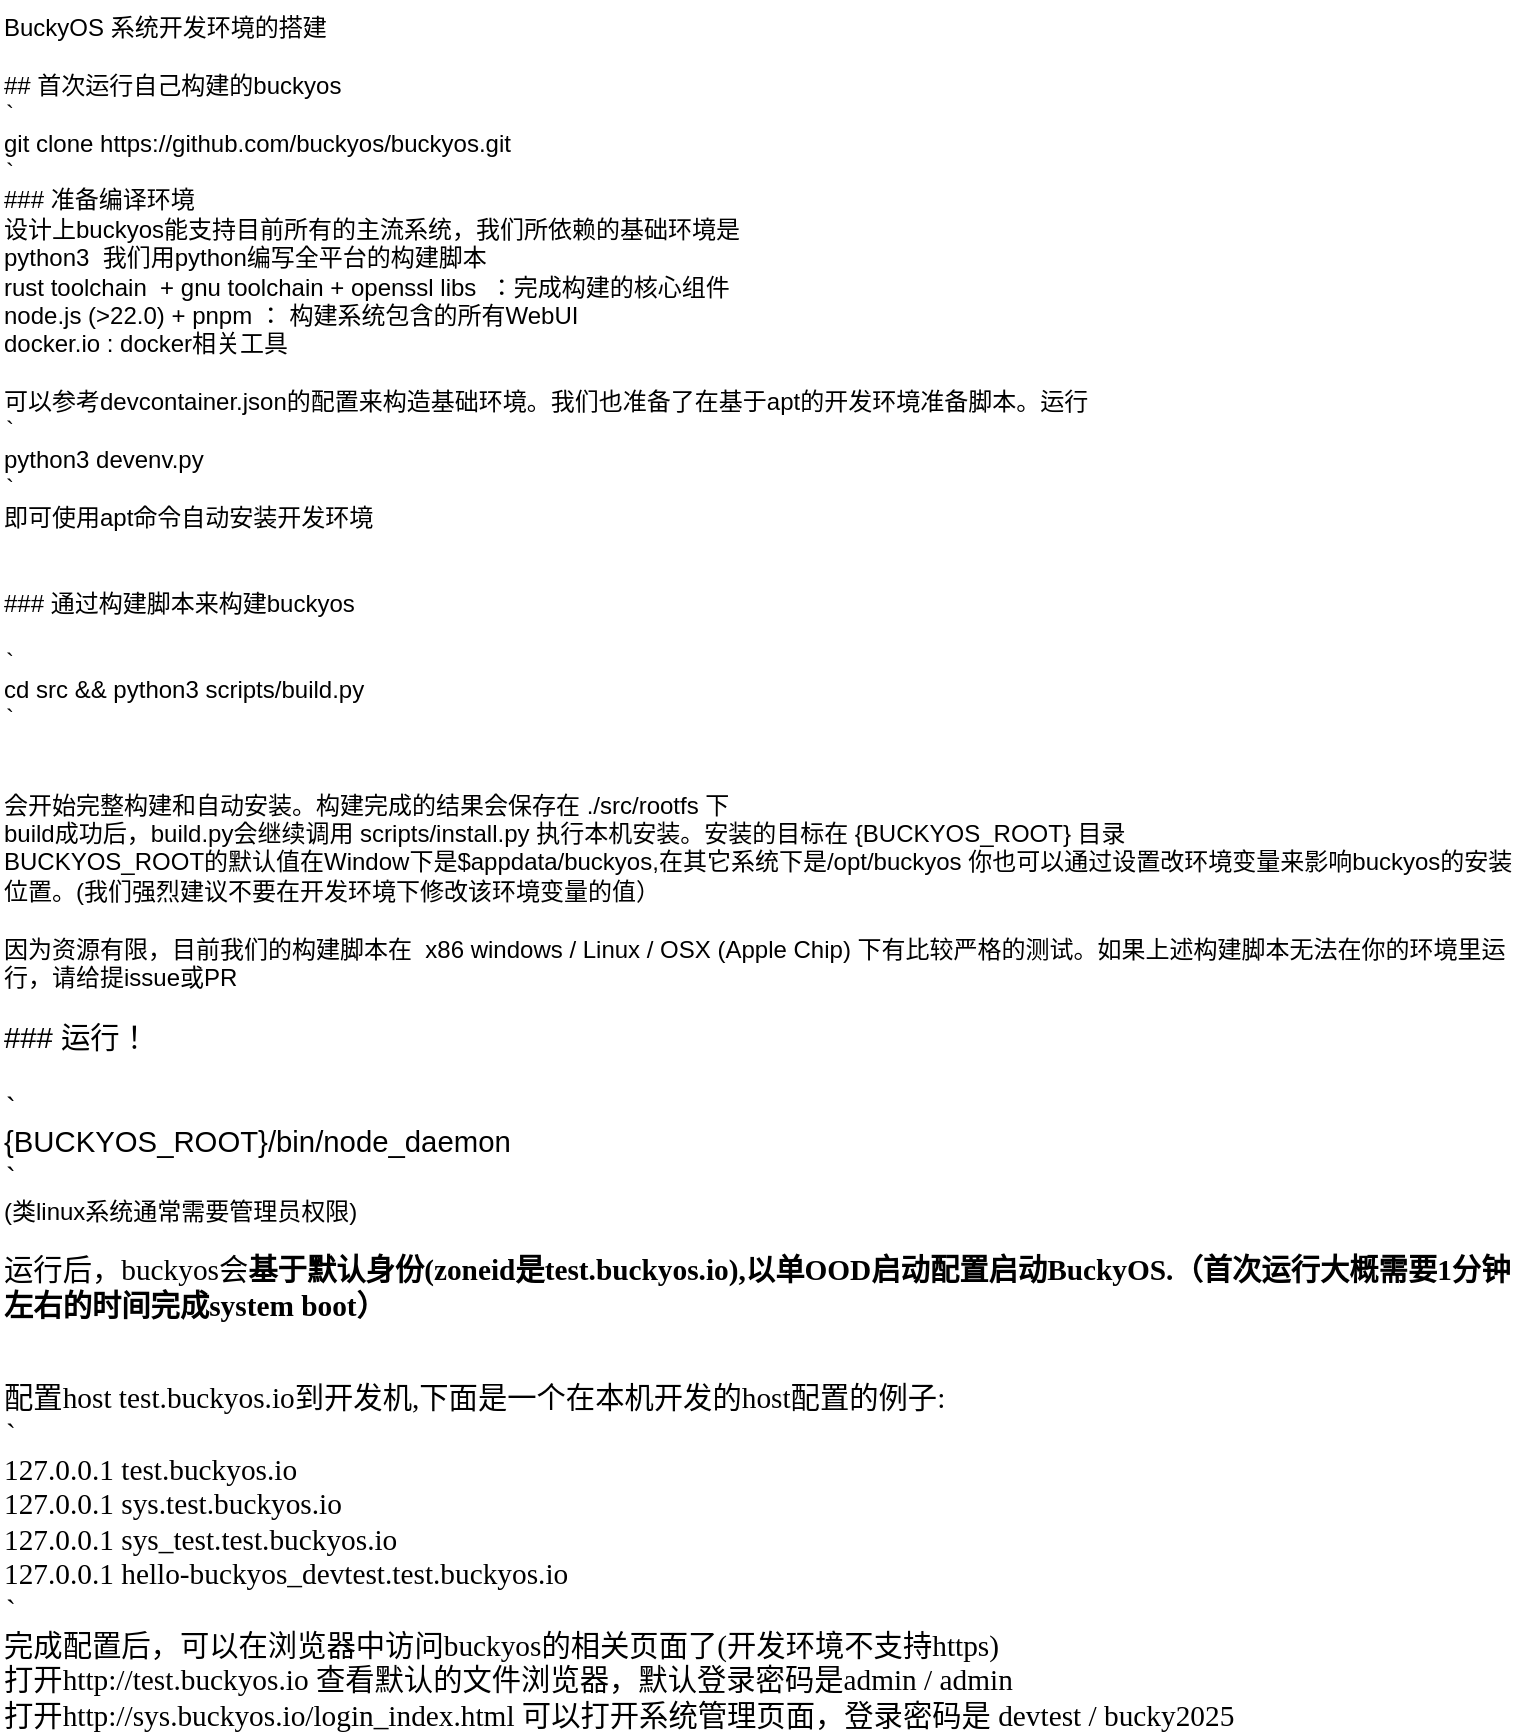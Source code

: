 <mxfile pages="2">
    <diagram name="Page1" id="_c5SOJppO-HaUyLpSSM0">
        <mxGraphModel dx="1085" dy="566" grid="1" gridSize="10" guides="1" tooltips="1" connect="1" arrows="1" fold="1" page="1" pageScale="1" pageWidth="827" pageHeight="1169" math="0" shadow="0">
            <root>
                <mxCell id="0"/>
                <mxCell id="1" parent="0"/>
                <mxCell id="LefCr4P122YXjQ4VZgSH-2" value="BuckyOS 系统开发环境的搭建&lt;div&gt;&lt;br&gt;&lt;/div&gt;&lt;div&gt;## 首次运行自己构建的buckyos&lt;/div&gt;&lt;div&gt;```&lt;/div&gt;&lt;div&gt;git clone https://github.com/buckyos/buckyos.git&lt;/div&gt;&lt;div&gt;```&lt;/div&gt;&lt;div&gt;### 准备编译环境&lt;/div&gt;&lt;div&gt;设计上buckyos能支持目前所有的主流系统，我们所依赖的基础环境是&lt;/div&gt;&lt;div&gt;python3&amp;nbsp; 我们用python编写全平台的构建脚本&lt;/div&gt;&lt;div&gt;rust toolchain&amp;nbsp; +&amp;nbsp;&lt;span style=&quot;background-color: transparent; color: light-dark(rgb(0, 0, 0), rgb(255, 255, 255));&quot;&gt;gnu toolchain +&amp;nbsp;&lt;/span&gt;&lt;span style=&quot;background-color: transparent; color: light-dark(rgb(0, 0, 0), rgb(255, 255, 255));&quot;&gt;openssl libs&amp;nbsp; ：完成构建的核心组件&lt;/span&gt;&lt;/div&gt;&lt;div&gt;node.js (&amp;gt;22.0) +&amp;nbsp;&lt;span style=&quot;background-color: transparent; color: light-dark(rgb(0, 0, 0), rgb(255, 255, 255));&quot;&gt;pnpm ： 构建系统包含的所有WebUI&lt;/span&gt;&lt;/div&gt;&lt;div&gt;docker.io : docker相关工具&lt;/div&gt;&lt;div&gt;&lt;br&gt;&lt;/div&gt;&lt;div&gt;可以参考devcontainer.json的配置来构造基础环境。我们也准备了在基于apt的开发环境准备脚本。运行&lt;/div&gt;&lt;div&gt;```&lt;/div&gt;&lt;div&gt;python3 devenv.py&amp;nbsp;&lt;/div&gt;&lt;div&gt;```&lt;/div&gt;&lt;div&gt;即可使用apt命令自动安装开发环境&lt;/div&gt;&lt;div&gt;&lt;br&gt;&lt;/div&gt;&lt;div&gt;&lt;br&gt;&lt;/div&gt;&lt;div&gt;### 通过构建脚本来构建buckyos&lt;/div&gt;&lt;div&gt;&lt;br&gt;&lt;/div&gt;&lt;div&gt;```&lt;/div&gt;&lt;div&gt;cd src &amp;amp;&amp;amp; python3 scripts/build.py&amp;nbsp;&lt;/div&gt;&lt;div&gt;```&lt;/div&gt;&lt;div&gt;&lt;br&gt;&lt;/div&gt;&lt;div&gt;&lt;br&gt;&lt;/div&gt;&lt;div&gt;会开始完整构建和自动安装。构建完成的结果会保存在 ./src/rootfs 下&lt;/div&gt;&lt;div&gt;build成功后，build.py会继续调用 scripts/install.py 执行本机安装。安装的目标在 {BUCKYOS_ROOT} 目录&lt;/div&gt;&lt;div&gt;BUCKYOS_ROOT的默认值在Window下是$appdata/buckyos,在其它系统下是/opt/buckyos 你也可以通过设置改环境变量来影响buckyos的安装位置。(我们强烈建议不要在开发环境下修改该环境变量的值）&lt;/div&gt;&lt;div&gt;&lt;br&gt;&lt;/div&gt;&lt;div&gt;因为资源有限，目前我们的构建脚本在&amp;nbsp; x86 windows / Linux / OSX (Apple Chip) 下有比较严格的测试。如果上述构建脚本无法在你的环境里运行，请给提issue或PR&lt;/div&gt;&lt;div&gt;&lt;br&gt;&lt;/div&gt;&lt;div&gt;&lt;p style=&quot;margin:0in;font-size:11.0pt&quot;&gt;### 运行！&lt;/p&gt;&lt;p style=&quot;margin:0in;font-size:11.0pt&quot;&gt;&lt;br&gt;&lt;/p&gt;&lt;p style=&quot;margin:0in;font-size:11.0pt&quot;&gt;```&lt;/p&gt;&lt;p style=&quot;margin:0in;font-size:11.0pt&quot;&gt;{BUCKYOS_ROOT}/bin/node_daemon&lt;/p&gt;&lt;p style=&quot;margin:0in;font-size:11.0pt&quot;&gt;```&lt;/p&gt;(类linux系统通常需要管理员权限)&lt;/div&gt;&lt;div&gt;&lt;br&gt;&lt;p style=&quot;margin:0in;font-family:&amp;quot;Microsoft YaHei&amp;quot;;font-size:11.0pt&quot;&gt;&lt;span lang=&quot;zh-CN&quot; style=&quot;&quot;&gt;运行后，buckyos会&lt;/span&gt;&lt;span lang=&quot;zh-CN&quot; style=&quot;font-weight:bold&quot;&gt;基于默认身份(zoneid&lt;/span&gt;&lt;b style=&quot;background-color: transparent; color: light-dark(rgb(0, 0, 0), rgb(255, 255, 255));&quot;&gt;是test.buckyos.io)&lt;/b&gt;&lt;span style=&quot;font-size: 11pt; background-color: transparent; color: light-dark(rgb(0, 0, 0), rgb(255, 255, 255)); font-weight: bold;&quot; lang=&quot;en-US&quot;&gt;,&lt;/span&gt;&lt;span style=&quot;font-size: 11pt; background-color: transparent; color: light-dark(rgb(0, 0, 0), rgb(255, 255, 255)); font-weight: bold;&quot; lang=&quot;zh-CN&quot;&gt;以单&lt;/span&gt;&lt;span style=&quot;font-size: 11pt; background-color: transparent; color: light-dark(rgb(0, 0, 0), rgb(255, 255, 255)); font-weight: bold;&quot; lang=&quot;en-US&quot;&gt;OOD&lt;/span&gt;&lt;span style=&quot;font-size: 11pt; background-color: transparent; color: light-dark(rgb(0, 0, 0), rgb(255, 255, 255)); font-weight: bold;&quot; lang=&quot;zh-CN&quot;&gt;启动配置启动BuckyOS.（首次运行大概需要1分钟左右的时间完成system boot）&lt;/span&gt;&lt;/p&gt;&lt;p style=&quot;margin:0in;margin-left:.375in;font-family:&amp;quot;Microsoft YaHei&amp;quot;;&lt;br/&gt;font-size:11.0pt&quot;&gt;&lt;br&gt;&lt;/p&gt;&lt;br&gt;&lt;p style=&quot;margin:0in;font-family:&amp;quot;Microsoft YaHei&amp;quot;;font-size:11.0pt&quot;&gt;&lt;span lang=&quot;zh-CN&quot;&gt;配置&lt;/span&gt;&lt;span lang=&quot;en-US&quot;&gt;host test.buckyos.io&lt;/span&gt;&lt;span lang=&quot;zh-CN&quot;&gt;到开发机,下面是一个在本机开发的host配置的例子:&lt;/span&gt;&lt;/p&gt;&lt;p style=&quot;margin:0in;font-family:&amp;quot;Microsoft YaHei&amp;quot;;font-size:11.0pt&quot;&gt;```&lt;/p&gt;&lt;p style=&quot;margin: 0in;&quot;&gt;&lt;font face=&quot;Microsoft YaHei&quot;&gt;&lt;span style=&quot;font-size: 14.667px;&quot;&gt;127.0.0.1 test.buckyos.io&lt;/span&gt;&lt;/font&gt;&lt;/p&gt;&lt;p style=&quot;margin: 0in;&quot;&gt;&lt;font face=&quot;Microsoft YaHei&quot;&gt;&lt;span style=&quot;font-size: 14.667px;&quot;&gt;127.0.0.1 sys.test.buckyos.io&lt;/span&gt;&lt;/font&gt;&lt;/p&gt;&lt;p style=&quot;margin: 0in;&quot;&gt;&lt;font face=&quot;Microsoft YaHei&quot;&gt;&lt;span style=&quot;font-size: 14.667px;&quot;&gt;127.0.0.1 sys_test.test.buckyos.io&lt;/span&gt;&lt;/font&gt;&lt;/p&gt;&lt;p style=&quot;margin: 0in;&quot;&gt;&lt;font face=&quot;Microsoft YaHei&quot;&gt;&lt;span style=&quot;font-size: 14.667px;&quot;&gt;127.0.0.1 hello-buckyos_devtest.test.buckyos.io&lt;/span&gt;&lt;/font&gt;&lt;/p&gt;&lt;p style=&quot;margin:0in;font-family:&amp;quot;Microsoft YaHei&amp;quot;;font-size:11.0pt&quot;&gt;```&lt;/p&gt;&lt;p style=&quot;margin:0in;font-family:&amp;quot;Microsoft YaHei&amp;quot;;font-size:11.0pt&quot;&gt;完成配置后，&lt;span style=&quot;font-size: 11pt; background-color: transparent; color: light-dark(rgb(0, 0, 0), rgb(255, 255, 255));&quot; lang=&quot;zh-CN&quot;&gt;可以在浏览器中访问buckyos的相关页面了(开发环境不支持https)&lt;/span&gt;&lt;/p&gt;&lt;p style=&quot;margin:0in;font-family:&amp;quot;Microsoft YaHei&amp;quot;;font-size:11.0pt&quot;&gt;&lt;span style=&quot;font-size: 11pt; background-color: transparent; color: light-dark(rgb(0, 0, 0), rgb(255, 255, 255));&quot; lang=&quot;zh-CN&quot;&gt;打开http://&lt;/span&gt;&lt;span style=&quot;font-size: 11pt; background-color: transparent; color: light-dark(rgb(0, 0, 0), rgb(255, 255, 255));&quot; lang=&quot;en-US&quot;&gt;test.buckyos.io 查看默认的文件浏览器，默认登录密码是admin / admin&lt;/span&gt;&lt;/p&gt;&lt;p style=&quot;margin:0in;font-family:&amp;quot;Microsoft YaHei&amp;quot;;font-size:11.0pt&quot;&gt;打开http://sys.buckyos.io/login_index.html 可以打开系统管理页面，登录密码是 devtest / bucky2025&lt;/p&gt;&lt;/div&gt;" style="text;html=1;align=left;verticalAlign=top;whiteSpace=wrap;rounded=0;" parent="1" vertex="1">
                    <mxGeometry x="40" y="40" width="760" height="810" as="geometry"/>
                </mxCell>
            </root>
        </mxGraphModel>
    </diagram>
    <diagram id="Hk6XF6Ve5vXdAK_MnxZZ" name="Page-2">
        <mxGraphModel dx="1791" dy="934" grid="1" gridSize="10" guides="1" tooltips="1" connect="1" arrows="1" fold="1" page="1" pageScale="1" pageWidth="850" pageHeight="1100" math="0" shadow="0">
            <root>
                <mxCell id="0"/>
                <mxCell id="1" parent="0"/>
                <mxCell id="WwYUjca9EaAHXU1l35H4-1" value="" style="shape=table;startSize=0;container=1;collapsible=0;childLayout=tableLayout;fontSize=12;" parent="1" vertex="1">
                    <mxGeometry x="157" y="420" width="565" height="320" as="geometry"/>
                </mxCell>
                <mxCell id="WwYUjca9EaAHXU1l35H4-2" value="" style="shape=tableRow;horizontal=0;startSize=0;swimlaneHead=0;swimlaneBody=0;strokeColor=inherit;top=0;left=0;bottom=0;right=0;collapsible=0;dropTarget=0;fillColor=none;points=[[0,0.5],[1,0.5]];portConstraint=eastwest;fontSize=12;" parent="WwYUjca9EaAHXU1l35H4-1" vertex="1">
                    <mxGeometry width="565" height="53" as="geometry"/>
                </mxCell>
                <mxCell id="WwYUjca9EaAHXU1l35H4-27" value="SN和ZoneGateway&lt;div&gt;的关系&lt;/div&gt;" style="shape=partialRectangle;html=1;whiteSpace=wrap;connectable=0;strokeColor=inherit;overflow=hidden;fillColor=none;top=0;left=0;bottom=0;right=0;pointerEvents=1;fontSize=12;" parent="WwYUjca9EaAHXU1l35H4-2" vertex="1">
                    <mxGeometry width="138" height="53" as="geometry">
                        <mxRectangle width="138" height="53" as="alternateBounds"/>
                    </mxGeometry>
                </mxCell>
                <mxCell id="WwYUjca9EaAHXU1l35H4-3" value="有顶级域名" style="shape=partialRectangle;html=1;whiteSpace=wrap;connectable=0;strokeColor=inherit;overflow=hidden;fillColor=none;top=0;left=0;bottom=0;right=0;pointerEvents=1;fontSize=12;" parent="WwYUjca9EaAHXU1l35H4-2" vertex="1">
                    <mxGeometry x="138" width="222" height="53" as="geometry">
                        <mxRectangle width="222" height="53" as="alternateBounds"/>
                    </mxGeometry>
                </mxCell>
                <mxCell id="WwYUjca9EaAHXU1l35H4-4" value="无域名" style="shape=partialRectangle;html=1;whiteSpace=wrap;connectable=0;strokeColor=inherit;overflow=hidden;fillColor=none;top=0;left=0;bottom=0;right=0;pointerEvents=1;fontSize=12;" parent="WwYUjca9EaAHXU1l35H4-2" vertex="1">
                    <mxGeometry x="360" width="205" height="53" as="geometry">
                        <mxRectangle width="205" height="53" as="alternateBounds"/>
                    </mxGeometry>
                </mxCell>
                <mxCell id="WwYUjca9EaAHXU1l35H4-6" value="" style="shape=tableRow;horizontal=0;startSize=0;swimlaneHead=0;swimlaneBody=0;strokeColor=inherit;top=0;left=0;bottom=0;right=0;collapsible=0;dropTarget=0;fillColor=none;points=[[0,0.5],[1,0.5]];portConstraint=eastwest;fontSize=12;" parent="WwYUjca9EaAHXU1l35H4-1" vertex="1">
                    <mxGeometry y="53" width="565" height="88" as="geometry"/>
                </mxCell>
                <mxCell id="WwYUjca9EaAHXU1l35H4-28" value="固定公网IP" style="shape=partialRectangle;html=1;whiteSpace=wrap;connectable=0;strokeColor=inherit;overflow=hidden;fillColor=none;top=0;left=0;bottom=0;right=0;pointerEvents=1;fontSize=12;" parent="WwYUjca9EaAHXU1l35H4-6" vertex="1">
                    <mxGeometry width="138" height="88" as="geometry">
                        <mxRectangle width="138" height="88" as="alternateBounds"/>
                    </mxGeometry>
                </mxCell>
                <mxCell id="WwYUjca9EaAHXU1l35H4-7" value="不需要SN&lt;div&gt;配置域名的DID记录&lt;/div&gt;&lt;div&gt;配置域名的NX记录到zone-gateway&lt;/div&gt;&lt;div&gt;使用自己的&lt;/div&gt;" style="shape=partialRectangle;html=1;whiteSpace=wrap;connectable=0;strokeColor=#d79b00;overflow=hidden;fillColor=#ffe6cc;top=0;left=0;bottom=0;right=0;pointerEvents=1;fontSize=12;align=left;" parent="WwYUjca9EaAHXU1l35H4-6" vertex="1">
                    <mxGeometry x="138" width="222" height="88" as="geometry">
                        <mxRectangle width="222" height="88" as="alternateBounds"/>
                    </mxGeometry>
                </mxCell>
                <mxCell id="WwYUjca9EaAHXU1l35H4-8" value="&lt;span style=&quot;background-color: transparent; color: light-dark(rgb(0, 0, 0), rgb(255, 255, 255));&quot;&gt;SN分配子域名，将子域名的NX记录配置给Zone-gateway&lt;/span&gt;&lt;div&gt;使用自己的DNS产生DID&lt;br&gt;&lt;div&gt;使用自己的DNS获得TLS证书&lt;/div&gt;&lt;/div&gt;" style="shape=partialRectangle;html=1;whiteSpace=wrap;connectable=0;strokeColor=#b85450;overflow=hidden;fillColor=#f8cecc;top=0;left=0;bottom=0;right=0;pointerEvents=1;fontSize=12;align=left;" parent="WwYUjca9EaAHXU1l35H4-6" vertex="1">
                    <mxGeometry x="360" width="205" height="88" as="geometry">
                        <mxRectangle width="205" height="88" as="alternateBounds"/>
                    </mxGeometry>
                </mxCell>
                <mxCell id="WwYUjca9EaAHXU1l35H4-10" value="" style="shape=tableRow;horizontal=0;startSize=0;swimlaneHead=0;swimlaneBody=0;strokeColor=inherit;top=0;left=0;bottom=0;right=0;collapsible=0;dropTarget=0;fillColor=none;points=[[0,0.5],[1,0.5]];portConstraint=eastwest;fontSize=12;" parent="WwYUjca9EaAHXU1l35H4-1" vertex="1">
                    <mxGeometry y="141" width="565" height="90" as="geometry"/>
                </mxCell>
                <mxCell id="WwYUjca9EaAHXU1l35H4-29" value="非固定公网IP" style="shape=partialRectangle;html=1;whiteSpace=wrap;connectable=0;strokeColor=inherit;overflow=hidden;fillColor=none;top=0;left=0;bottom=0;right=0;pointerEvents=1;fontSize=12;" parent="WwYUjca9EaAHXU1l35H4-10" vertex="1">
                    <mxGeometry width="138" height="90" as="geometry">
                        <mxRectangle width="138" height="90" as="alternateBounds"/>
                    </mxGeometry>
                </mxCell>
                <mxCell id="WwYUjca9EaAHXU1l35H4-11" value="将域名的NX记录配置到SN&lt;div&gt;Zone-gateway上报实时IP&lt;/div&gt;" style="shape=partialRectangle;html=1;whiteSpace=wrap;connectable=0;strokeColor=inherit;overflow=hidden;fillColor=none;top=0;left=0;bottom=0;right=0;pointerEvents=1;fontSize=12;align=left;" parent="WwYUjca9EaAHXU1l35H4-10" vertex="1">
                    <mxGeometry x="138" width="222" height="90" as="geometry">
                        <mxRectangle width="222" height="90" as="alternateBounds"/>
                    </mxGeometry>
                </mxCell>
                <mxCell id="WwYUjca9EaAHXU1l35H4-12" value="&lt;div&gt;SN负责所有域名解析&lt;/div&gt;Zone-gatway上报实时IP" style="shape=partialRectangle;html=1;whiteSpace=wrap;connectable=0;strokeColor=inherit;overflow=hidden;fillColor=none;top=0;left=0;bottom=0;right=0;pointerEvents=1;fontSize=12;align=left;" parent="WwYUjca9EaAHXU1l35H4-10" vertex="1">
                    <mxGeometry x="360" width="205" height="90" as="geometry">
                        <mxRectangle width="205" height="90" as="alternateBounds"/>
                    </mxGeometry>
                </mxCell>
                <mxCell id="WwYUjca9EaAHXU1l35H4-30" style="shape=tableRow;horizontal=0;startSize=0;swimlaneHead=0;swimlaneBody=0;strokeColor=inherit;top=0;left=0;bottom=0;right=0;collapsible=0;dropTarget=0;fillColor=none;points=[[0,0.5],[1,0.5]];portConstraint=eastwest;fontSize=12;" parent="WwYUjca9EaAHXU1l35H4-1" vertex="1">
                    <mxGeometry y="231" width="565" height="89" as="geometry"/>
                </mxCell>
                <mxCell id="WwYUjca9EaAHXU1l35H4-31" value="无公网IP" style="shape=partialRectangle;html=1;whiteSpace=wrap;connectable=0;strokeColor=inherit;overflow=hidden;fillColor=none;top=0;left=0;bottom=0;right=0;pointerEvents=1;fontSize=12;" parent="WwYUjca9EaAHXU1l35H4-30" vertex="1">
                    <mxGeometry width="138" height="89" as="geometry">
                        <mxRectangle width="138" height="89" as="alternateBounds"/>
                    </mxGeometry>
                </mxCell>
                <mxCell id="WwYUjca9EaAHXU1l35H4-32" value="将域名的NX记录配置到SN&lt;div&gt;Zone-gateway keep-tunnel到SN的指定地址&lt;/div&gt;" style="shape=partialRectangle;html=1;whiteSpace=wrap;connectable=0;strokeColor=#82b366;overflow=hidden;fillColor=#d5e8d4;top=0;left=0;bottom=0;right=0;pointerEvents=1;fontSize=12;align=left;" parent="WwYUjca9EaAHXU1l35H4-30" vertex="1">
                    <mxGeometry x="138" width="222" height="89" as="geometry">
                        <mxRectangle width="222" height="89" as="alternateBounds"/>
                    </mxGeometry>
                </mxCell>
                <mxCell id="WwYUjca9EaAHXU1l35H4-33" value="SN负责所有域名解析&lt;div&gt;Zone-gateway keep-tunnel到SN的指定地址&lt;br&gt;&lt;div&gt;&lt;br&gt;&lt;/div&gt;&lt;/div&gt;" style="shape=partialRectangle;html=1;whiteSpace=wrap;connectable=0;strokeColor=#82b366;overflow=hidden;fillColor=#d5e8d4;top=0;left=0;bottom=0;right=0;pointerEvents=1;fontSize=12;align=left;" parent="WwYUjca9EaAHXU1l35H4-30" vertex="1">
                    <mxGeometry x="360" width="205" height="89" as="geometry">
                        <mxRectangle width="205" height="89" as="alternateBounds"/>
                    </mxGeometry>
                </mxCell>
                <mxCell id="WwYUjca9EaAHXU1l35H4-39" value="SN解决的几个问题&lt;div&gt;1. 立刻给Zone一个可用域名（子域名）&lt;/div&gt;&lt;div&gt;2. Zone的域名的地址解析&lt;/div&gt;&lt;div&gt;3. Zone的域名的DID Record支持&lt;/div&gt;&lt;div&gt;3. 支持Zone申请TLS证书 （SN不会持有证书)&lt;/div&gt;&lt;div&gt;4. 支持Zone内网穿透&lt;/div&gt;" style="text;html=1;align=left;verticalAlign=middle;whiteSpace=wrap;rounded=0;" parent="1" vertex="1">
                    <mxGeometry x="157" y="750" width="280" height="100" as="geometry"/>
                </mxCell>
                <mxCell id="WwYUjca9EaAHXU1l35H4-40" value="我们使用最多两级域名体系。&lt;div&gt;TLS证书只需要 *.zonehost 即可&lt;/div&gt;" style="text;html=1;align=left;verticalAlign=middle;whiteSpace=wrap;rounded=0;" parent="1" vertex="1">
                    <mxGeometry x="740" y="470" width="230" height="30" as="geometry"/>
                </mxCell>
                <mxCell id="WwYUjca9EaAHXU1l35H4-41" value="SN作为一个可选的重要Zone外服务，其作恶的边界是？" style="text;html=1;align=left;verticalAlign=middle;whiteSpace=wrap;rounded=0;" parent="1" vertex="1">
                    <mxGeometry x="157" y="850" width="480" height="30" as="geometry"/>
                </mxCell>
                <mxCell id="WwYUjca9EaAHXU1l35H4-50" value="node1" style="rounded=0;whiteSpace=wrap;html=1;" parent="1" vertex="1">
                    <mxGeometry x="158" y="970" width="90" height="40" as="geometry"/>
                </mxCell>
                <mxCell id="WwYUjca9EaAHXU1l35H4-51" value="node2" style="rounded=0;whiteSpace=wrap;html=1;" parent="1" vertex="1">
                    <mxGeometry x="606.75" y="970" width="90" height="40" as="geometry"/>
                </mxCell>
                <mxCell id="WwYUjca9EaAHXU1l35H4-52" value="直连&lt;div&gt;通用zone-config base的域名解析得到node2的地址&lt;/div&gt;&lt;div&gt;实现在zone_provider&lt;/div&gt;" style="endArrow=classic;startArrow=classic;html=1;rounded=0;exitX=1;exitY=0.5;exitDx=0;exitDy=0;entryX=0;entryY=0.5;entryDx=0;entryDy=0;" parent="1" source="WwYUjca9EaAHXU1l35H4-50" target="WwYUjca9EaAHXU1l35H4-51" edge="1">
                    <mxGeometry width="50" height="50" relative="1" as="geometry">
                        <mxPoint x="278" y="1030" as="sourcePoint"/>
                        <mxPoint x="328" y="980" as="targetPoint"/>
                    </mxGeometry>
                </mxCell>
                <mxCell id="WwYUjca9EaAHXU1l35H4-56" value="SN协助" style="edgeStyle=orthogonalEdgeStyle;rounded=0;orthogonalLoop=1;jettySize=auto;html=1;exitX=0.5;exitY=0;exitDx=0;exitDy=0;entryX=0;entryY=0.5;entryDx=0;entryDy=0;" parent="1" source="WwYUjca9EaAHXU1l35H4-54" target="WwYUjca9EaAHXU1l35H4-55" edge="1">
                    <mxGeometry relative="1" as="geometry"/>
                </mxCell>
                <mxCell id="WwYUjca9EaAHXU1l35H4-54" value="node1" style="rounded=0;whiteSpace=wrap;html=1;" parent="1" vertex="1">
                    <mxGeometry x="192" y="1130" width="90" height="40" as="geometry"/>
                </mxCell>
                <mxCell id="WwYUjca9EaAHXU1l35H4-58" value="ood2和zone-gateway keep tunnel" style="edgeStyle=orthogonalEdgeStyle;rounded=0;orthogonalLoop=1;jettySize=auto;html=1;exitX=1;exitY=0.5;exitDx=0;exitDy=0;entryX=0.5;entryY=0;entryDx=0;entryDy=0;" parent="1" source="WwYUjca9EaAHXU1l35H4-55" target="WwYUjca9EaAHXU1l35H4-57" edge="1">
                    <mxGeometry relative="1" as="geometry"/>
                </mxCell>
                <mxCell id="WwYUjca9EaAHXU1l35H4-55" value="zone-gateway" style="rounded=0;whiteSpace=wrap;html=1;" parent="1" vertex="1">
                    <mxGeometry x="360" y="1060" width="90" height="40" as="geometry"/>
                </mxCell>
                <mxCell id="WwYUjca9EaAHXU1l35H4-57" value="ood2" style="rounded=0;whiteSpace=wrap;html=1;" parent="1" vertex="1">
                    <mxGeometry x="602" y="1130" width="90" height="40" as="geometry"/>
                </mxCell>
                <mxCell id="WwYUjca9EaAHXU1l35H4-59" value="node1只要能连上zone-gateway,通过zone-gateway连接node2总是可以成功的" style="text;html=1;align=center;verticalAlign=middle;whiteSpace=wrap;rounded=0;" parent="1" vertex="1">
                    <mxGeometry x="377" y="1130" width="152.5" height="30" as="geometry"/>
                </mxCell>
                <mxCell id="WwYUjca9EaAHXU1l35H4-60" value="Zone-gateway对zone内访问的支持（目前系统还未完整实现)" style="text;html=1;align=left;verticalAlign=middle;whiteSpace=wrap;rounded=0;fontStyle=1" parent="1" vertex="1">
                    <mxGeometry x="157" y="920" width="200" height="30" as="geometry"/>
                </mxCell>
                <mxCell id="WwYUjca9EaAHXU1l35H4-61" value="Zone-gateway对zone外访问的作用" style="text;html=1;align=left;verticalAlign=middle;whiteSpace=wrap;rounded=0;fontStyle=1" parent="1" vertex="1">
                    <mxGeometry x="129" y="160" width="200" height="30" as="geometry"/>
                </mxCell>
                <mxCell id="WwYUjca9EaAHXU1l35H4-62" value="SN协助&lt;div&gt;https://&lt;/div&gt;" style="edgeStyle=orthogonalEdgeStyle;rounded=0;orthogonalLoop=1;jettySize=auto;html=1;exitX=0.5;exitY=0;exitDx=0;exitDy=0;entryX=0;entryY=0.5;entryDx=0;entryDy=0;" parent="1" source="WwYUjca9EaAHXU1l35H4-63" target="WwYUjca9EaAHXU1l35H4-65" edge="1">
                    <mxGeometry x="-0.245" relative="1" as="geometry">
                        <mxPoint as="offset"/>
                    </mxGeometry>
                </mxCell>
                <mxCell id="WwYUjca9EaAHXU1l35H4-63" value="浏览器" style="rounded=0;whiteSpace=wrap;html=1;" parent="1" vertex="1">
                    <mxGeometry x="170" y="255" width="90" height="40" as="geometry"/>
                </mxCell>
                <mxCell id="WwYUjca9EaAHXU1l35H4-64" style="edgeStyle=orthogonalEdgeStyle;rounded=0;orthogonalLoop=1;jettySize=auto;html=1;exitX=1;exitY=0.5;exitDx=0;exitDy=0;entryX=0.5;entryY=0;entryDx=0;entryDy=0;" parent="1" source="WwYUjca9EaAHXU1l35H4-65" target="WwYUjca9EaAHXU1l35H4-66" edge="1">
                    <mxGeometry relative="1" as="geometry"/>
                </mxCell>
                <mxCell id="WwYUjca9EaAHXU1l35H4-65" value="zone-gateway" style="rounded=0;whiteSpace=wrap;html=1;" parent="1" vertex="1">
                    <mxGeometry x="369" y="200" width="90" height="40" as="geometry"/>
                </mxCell>
                <mxCell id="WwYUjca9EaAHXU1l35H4-66" value="应用服务" style="rounded=0;whiteSpace=wrap;html=1;" parent="1" vertex="1">
                    <mxGeometry x="499" y="260" width="90" height="40" as="geometry"/>
                </mxCell>
                <mxCell id="WwYUjca9EaAHXU1l35H4-67" value="浏览器通过zone-gateway访问zone内服务" style="text;html=1;align=center;verticalAlign=middle;whiteSpace=wrap;rounded=0;" parent="1" vertex="1">
                    <mxGeometry x="338.5" y="265" width="147" height="30" as="geometry"/>
                </mxCell>
                <mxCell id="WwYUjca9EaAHXU1l35H4-74" value="&lt;b&gt;什么是Zone-gatway?&lt;/b&gt;&lt;div&gt;&lt;br&gt;&lt;/div&gt;&lt;div&gt;Zone内的任一Node(限制为OOD?)的cyfs-gateway，可以被选中作为Zone的gateway&lt;/div&gt;&lt;div&gt;对于单OOD的简单集群来说，OOD上的cyfs-gateway就是zone-gateway&lt;/div&gt;&lt;div&gt;zone-gateway的主要功能是&lt;/div&gt;&lt;div&gt;- 所有的Zone外到Zone内的访问都必须通过Zone-gateway&lt;/div&gt;&lt;div&gt;- 支持Zone内不能直连的访问&lt;/div&gt;&lt;div&gt;- Zone-gateway的可访问性通常需要SN的支持&lt;/div&gt;" style="text;html=1;align=left;verticalAlign=top;whiteSpace=wrap;rounded=0;" parent="1" vertex="1">
                    <mxGeometry x="129" y="10" width="480" height="120" as="geometry"/>
                </mxCell>
                <mxCell id="WwYUjca9EaAHXU1l35H4-75" value="SN如何支持Zone-gateway拥有正确的可访问性?" style="text;html=1;align=left;verticalAlign=middle;whiteSpace=wrap;rounded=0;fontStyle=1" parent="1" vertex="1">
                    <mxGeometry x="134.5" y="370" width="351" height="30" as="geometry"/>
                </mxCell>
                <mxCell id="WwYUjca9EaAHXU1l35H4-79" style="edgeStyle=orthogonalEdgeStyle;rounded=0;orthogonalLoop=1;jettySize=auto;html=1;exitX=0.5;exitY=0;exitDx=0;exitDy=0;entryX=0;entryY=0.5;entryDx=0;entryDy=0;" parent="1" source="WwYUjca9EaAHXU1l35H4-78" target="WwYUjca9EaAHXU1l35H4-65" edge="1">
                    <mxGeometry relative="1" as="geometry"/>
                </mxCell>
                <mxCell id="WwYUjca9EaAHXU1l35H4-80" value="socks协议" style="edgeLabel;html=1;align=center;verticalAlign=middle;resizable=0;points=[];" parent="WwYUjca9EaAHXU1l35H4-79" vertex="1" connectable="0">
                    <mxGeometry x="-0.301" y="1" relative="1" as="geometry">
                        <mxPoint as="offset"/>
                    </mxGeometry>
                </mxCell>
                <mxCell id="WwYUjca9EaAHXU1l35H4-78" value="socks5代理" style="rounded=0;whiteSpace=wrap;html=1;" parent="1" vertex="1">
                    <mxGeometry x="260" y="300" width="90" height="40" as="geometry"/>
                </mxCell>
            </root>
        </mxGraphModel>
    </diagram>
    <diagram id="f-WaLlq4udPQjtP0OP_e" name="Page-3">
        <mxGraphModel dx="716" dy="1594" grid="1" gridSize="10" guides="1" tooltips="1" connect="1" arrows="1" fold="1" page="1" pageScale="1" pageWidth="850" pageHeight="1100" math="0" shadow="0">
            <root>
                <mxCell id="0"/>
                <mxCell id="1" parent="0"/>
                <mxCell id="9fp8VTBnur2RI_b8cXzo-1" value="BuckyOS中的应用服务&lt;div&gt;&lt;br&gt;&lt;/div&gt;&lt;div&gt;最简单的理解，应用服务是一个HTTP服务。&lt;/div&gt;&lt;div&gt;&lt;br&gt;&lt;/div&gt;&lt;div&gt;&lt;br&gt;&lt;/div&gt;&lt;div&gt;如果我们有一个已经开发完成的HTTP服务，那么通过下面步骤，就可以将其变成一个BuckyOS DApp&lt;/div&gt;&lt;div&gt;&lt;br&gt;&lt;/div&gt;&lt;div&gt;&lt;br&gt;&lt;/div&gt;&lt;div&gt;可以看到，这个过程完全没有使用BuckyOS SDK,这也是我们的最大兼容模式。&lt;/div&gt;&lt;div&gt;&lt;br&gt;&lt;/div&gt;&lt;div&gt;这里还有一个重要的假设，我们认为这个HTTP服务是单进程的，通过传统的文件系统（桌面数据库sqlite也是基于文件系统）来保存状态。并且通常是单进程的，通过传统的进程内同步设施来处理并行的请求。站在传统服务器开发的角度来看，这也是一个典型的简单服务。&lt;/div&gt;&lt;div&gt;&lt;br&gt;&lt;/div&gt;&lt;div&gt;如果旧的服务考虑了横向扩展的问题（自己本身是多进程的），并且依赖Mysql,redis等中间件。坦白说这类服务并不是传统的“安装在NAS上”的服务，通常是需要专门的IT支持才能运维这类服务。 我们并不鼓励对这类服务进行直接移植：家庭集群通常假设的在线用户在1000以内，一般服务只需要用好当前设备的硬件能力（纵向扩展）就能支持这个规模的请求，因此引入横向扩展能力大部分情况下只会白白增加系统的复杂度。但如果实在是有需求，我们提供了2条道路&lt;/div&gt;&lt;div&gt;&lt;br&gt;&lt;/div&gt;&lt;div&gt;1. 我们有一个可选的内核服务K8S，打开后，可以支持Docker Compose&lt;/div&gt;&lt;div&gt;2. BuckyOS本身设计成更适合家庭集群，或从小规模开始扩容的集群控制系统，这类复杂服务，应考虑基于buckyos-api进行改写来实现更好的性能和更理想的稳定性&lt;/div&gt;&lt;div&gt;&lt;br&gt;&lt;/div&gt;" style="text;html=1;align=left;verticalAlign=middle;whiteSpace=wrap;rounded=0;" vertex="1" parent="1">
                    <mxGeometry x="500" y="30" width="340" height="480" as="geometry"/>
                </mxCell>
                <mxCell id="9fp8VTBnur2RI_b8cXzo-2" value="1. 如何移植?&lt;div&gt;&lt;font color=&quot;#000000&quot;&gt;2. 编写hello buckyos(有一个简单的状态管理）&lt;/font&gt;&lt;/div&gt;&lt;div&gt;&lt;div&gt;3. 理解dapp的安装、部署、运行流程&lt;/div&gt;&lt;div&gt;&amp;nbsp; &amp;nbsp;&amp;nbsp;&lt;/div&gt;&lt;div&gt;&lt;span style=&quot;white-space: pre;&quot;&gt;&lt;span style=&quot;white-space: pre;&quot;&gt;&#x9;&lt;/span&gt;推荐的开发测试工作流：&lt;/span&gt;&lt;/div&gt;&lt;div&gt;&amp;nbsp; &amp;nbsp; &amp;nbsp; &amp;nbsp; 最大兼容模式，可以先用自己喜欢的任何方式进行测试，然后再进行集成测试。集成测试的方法：再自己的repo server上发布dapp,然后通过命令行工具安装（更新），全新安装测试可以用命令行工具删除。&lt;/div&gt;&lt;div&gt;&lt;br&gt;&lt;/div&gt;&lt;div&gt;&amp;nbsp; &amp;nbsp; &amp;nbsp; &amp;nbsp;&amp;nbsp;&lt;/div&gt;&lt;div&gt;&lt;br&gt;&lt;/div&gt;&lt;/div&gt;&lt;div&gt;3.5 系统里的几种组件&lt;/div&gt;&lt;div&gt;&lt;br&gt;&lt;/div&gt;&lt;div&gt;系统组件（静态库）&lt;/div&gt;&lt;div&gt;内核服务 可以稳定依赖，必定在运行的基础服务&lt;/div&gt;&lt;div&gt;&lt;br&gt;&lt;/div&gt;&lt;div&gt;系统服务 buckyos的不同发行版可以扩展，允许应用依赖，能看到所有用户的数据，默认不需要完整的读写系统的权限，但也允许配置管理员权限。BuckyOS未来的功能扩展主要是通过扩展系统服务实现&lt;/div&gt;&lt;div&gt;&lt;br&gt;&lt;/div&gt;&lt;div&gt;&lt;br&gt;&lt;/div&gt;&lt;div&gt;应用服务：&lt;/div&gt;&lt;div&gt;&lt;br&gt;&lt;/div&gt;&lt;div&gt;&lt;br&gt;&lt;/div&gt;&lt;div&gt;应用函数：系统里支持的最小权限组件，只能将输入处理后返回输出，无状态。除了输入数据无法访问系统里的任何其他数据&lt;/div&gt;&lt;div&gt;&lt;br&gt;&lt;/div&gt;&lt;div&gt;&lt;br&gt;&lt;/div&gt;&lt;div&gt;&lt;br&gt;&lt;/div&gt;&lt;div&gt;&lt;br&gt;&lt;/div&gt;&lt;div&gt;4. 使用buckyos的系统服务的统一方法&lt;/div&gt;&lt;div&gt;理解kRPC过程： (Web)UI-&amp;gt;服务进程-&amp;gt;系统服务&lt;/div&gt;&lt;div&gt;理解登录与session-token&lt;/div&gt;&lt;div&gt;&lt;span style=&quot;white-space: pre;&quot;&gt;&#x9;&lt;/span&gt;通过域名确定了 app-id&lt;br&gt;&lt;/div&gt;&lt;div&gt;&lt;span style=&quot;white-space: pre;&quot;&gt;&#x9;&lt;/span&gt;通过登录确定了 user-id&lt;br&gt;&lt;/div&gt;&lt;div&gt;&lt;br&gt;&lt;/div&gt;&lt;div&gt;&lt;br&gt;&lt;/div&gt;&lt;div&gt;5. 管理状态的方法&lt;/div&gt;&lt;div&gt;状态的一致性&lt;/div&gt;&lt;div&gt;状态的可靠性&lt;/div&gt;&lt;div&gt;&lt;span style=&quot;background-color: transparent;&quot;&gt;状态的事务性&lt;/span&gt;&amp;nbsp;&lt;/div&gt;&lt;div&gt;&lt;br&gt;&lt;/div&gt;&lt;div&gt;6. 处理长任务(Task)&lt;/div&gt;&lt;div&gt;系统对应用使用资源有限额，进程可能会别挂起或结束&lt;/div&gt;&lt;div&gt;&lt;br&gt;&lt;/div&gt;&lt;div&gt;&lt;br&gt;&lt;/div&gt;&lt;div&gt;7.发布dapp&lt;/div&gt;&lt;div&gt;&lt;br&gt;再次理解系统安装dapp的原理，是如何实现来源的可信的&lt;/div&gt;&lt;div&gt;&lt;br&gt;&lt;/div&gt;&lt;div&gt;&lt;br&gt;&lt;/div&gt;&lt;div&gt;- 直接分享给朋友&lt;/div&gt;&lt;div&gt;- 通过bucky repo发布&lt;/div&gt;&lt;div&gt;&amp;nbsp; &amp;nbsp; 认证为开发者 -&amp;gt; 在自己的repo发布 -&amp;gt; 提交AppDoc -&amp;gt; 等待审核 --&amp;gt; 审核通过，应用（的新版本）被收录&lt;/div&gt;&lt;div&gt;&amp;nbsp;&amp;nbsp;&lt;/div&gt;&lt;div&gt;&lt;br&gt;&lt;/div&gt;&lt;div&gt;&lt;br&gt;&lt;/div&gt;&lt;div&gt;&lt;br&gt;&lt;/div&gt;&lt;div&gt;&lt;br&gt;&lt;/div&gt;&lt;div&gt;&lt;br&gt;&lt;/div&gt;" style="text;html=1;align=left;verticalAlign=middle;whiteSpace=wrap;rounded=0;" vertex="1" parent="1">
                    <mxGeometry x="60" y="-140" width="370" height="930" as="geometry"/>
                </mxCell>
            </root>
        </mxGraphModel>
    </diagram>
</mxfile>
